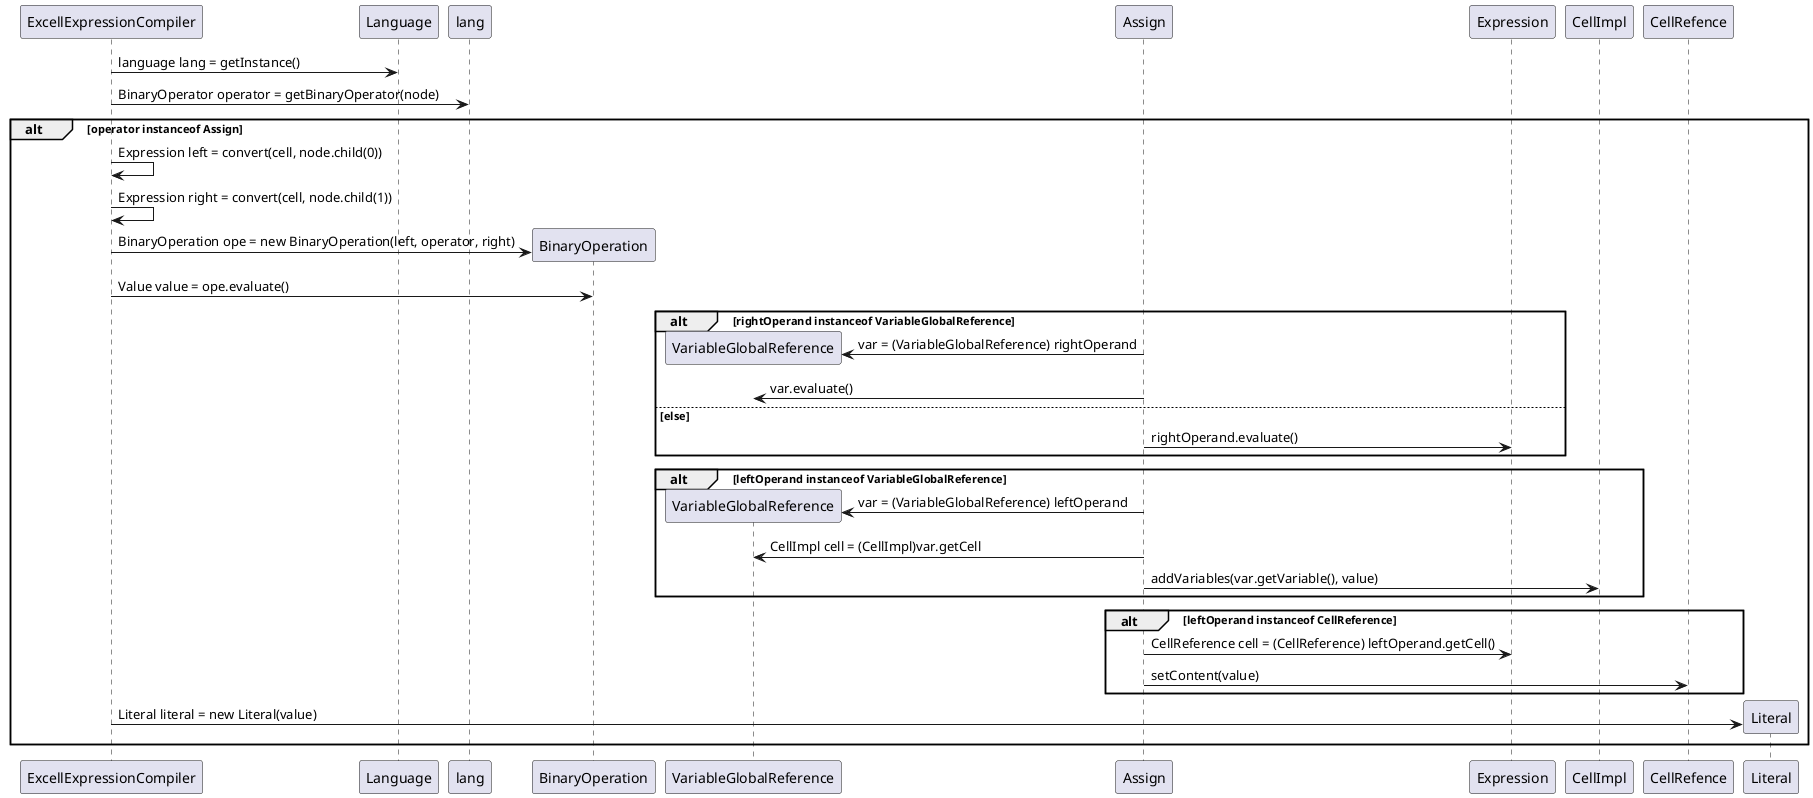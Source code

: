 
@startuml doc-files/globalVariables.png

ExcellExpressionCompiler -> Language : language lang = getInstance()
ExcellExpressionCompiler -> lang : BinaryOperator operator = getBinaryOperator(node)

alt operator instanceof Assign
ExcellExpressionCompiler -> ExcellExpressionCompiler : Expression left = convert(cell, node.child(0))
ExcellExpressionCompiler -> ExcellExpressionCompiler : Expression right = convert(cell, node.child(1))

create BinaryOperation
ExcellExpressionCompiler -> BinaryOperation : BinaryOperation ope = new BinaryOperation(left, operator, right)
ExcellExpressionCompiler -> BinaryOperation : Value value = ope.evaluate()

alt rightOperand instanceof VariableGlobalReference
create VariableGlobalReference
Assign -> VariableGlobalReference : var = (VariableGlobalReference) rightOperand
Assign -> VariableGlobalReference : var.evaluate()
else else
Assign -> Expression : rightOperand.evaluate()
end

alt leftOperand instanceof VariableGlobalReference
create VariableGlobalReference
Assign -> VariableGlobalReference : var = (VariableGlobalReference) leftOperand
Assign -> VariableGlobalReference : CellImpl cell = (CellImpl)var.getCell
Assign -> CellImpl : addVariables(var.getVariable(), value)
end

alt leftOperand instanceof CellReference
Assign -> Expression : CellReference cell = (CellReference) leftOperand.getCell()
Assign -> CellRefence : setContent(value)
end

create Literal
ExcellExpressionCompiler -> Literal : Literal literal = new Literal(value)
end

@enduml